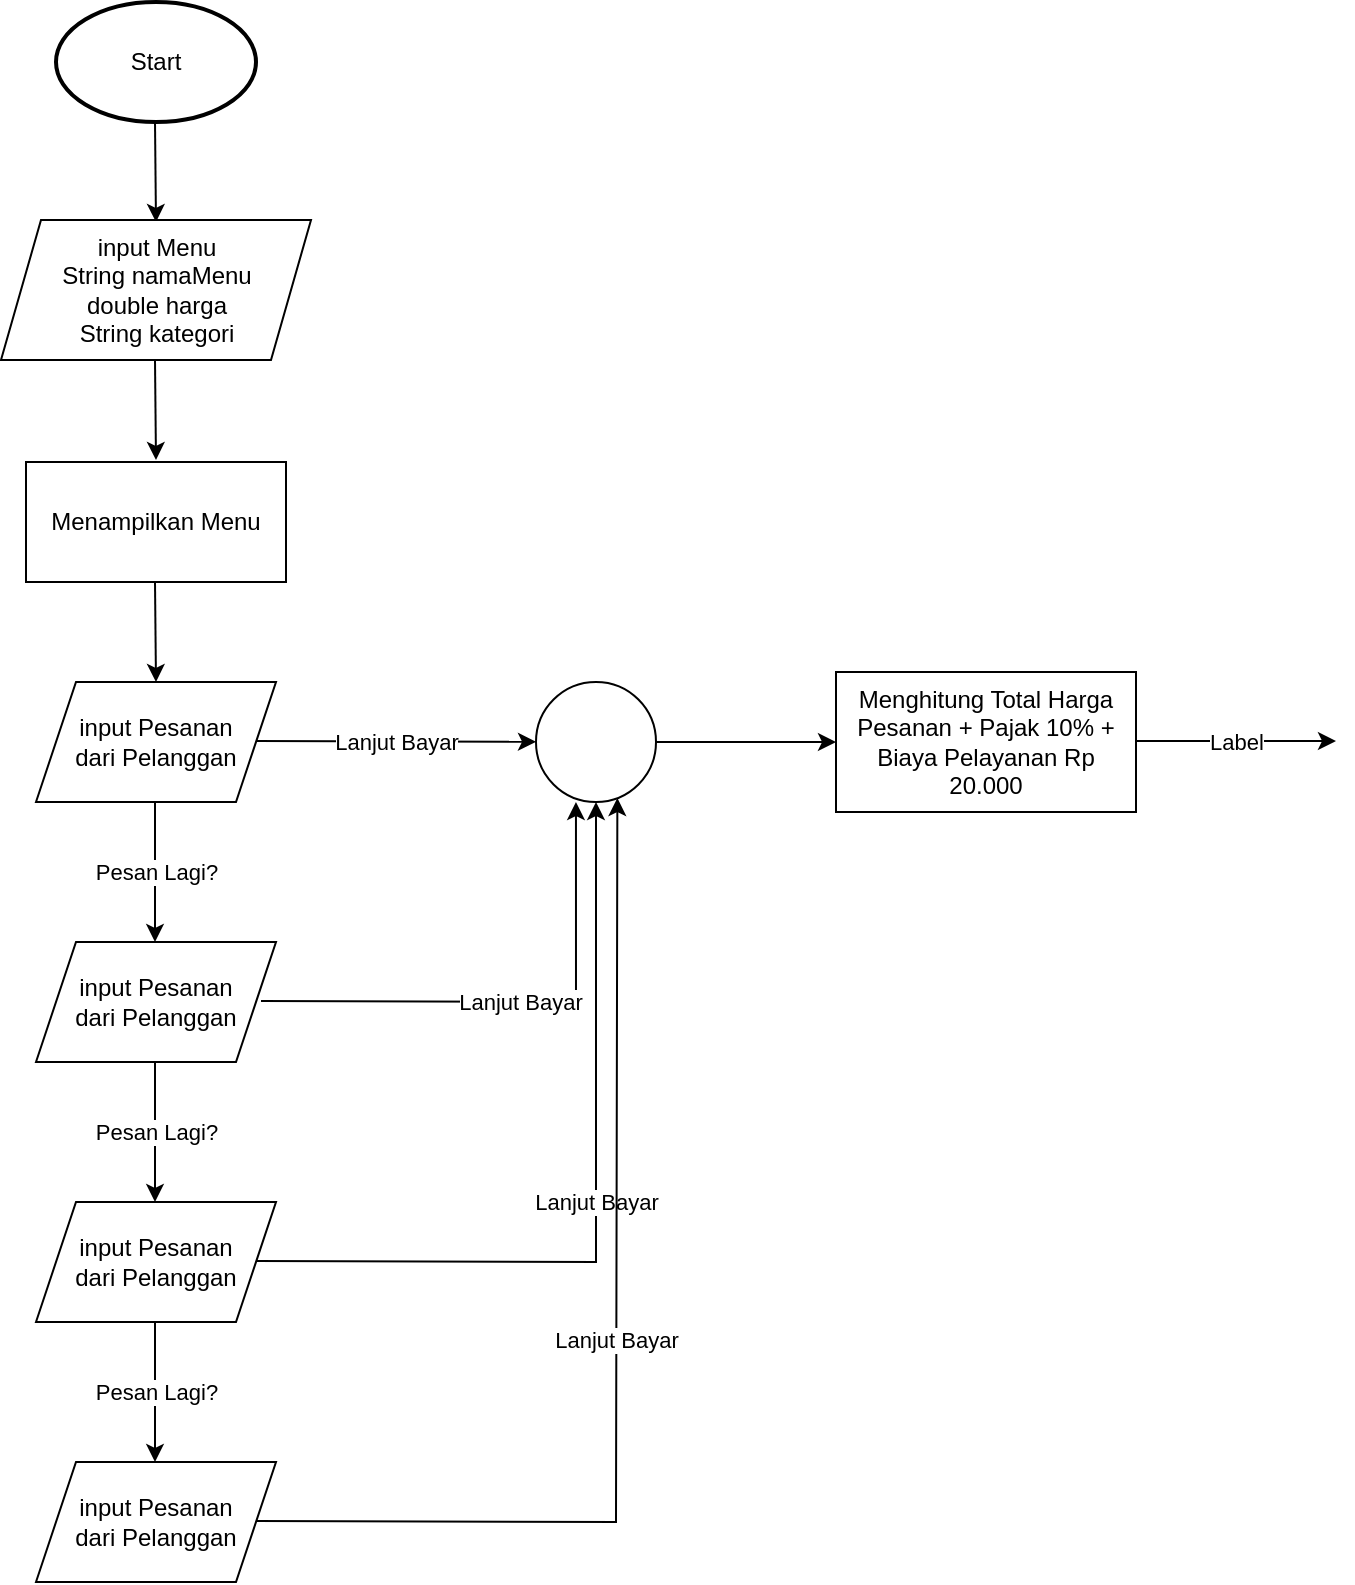 <mxfile version="26.0.14">
  <diagram id="C5RBs43oDa-KdzZeNtuy" name="Page-1">
    <mxGraphModel dx="794" dy="458" grid="1" gridSize="10" guides="1" tooltips="1" connect="1" arrows="1" fold="1" page="1" pageScale="1" pageWidth="827" pageHeight="1169" math="0" shadow="0">
      <root>
        <mxCell id="WIyWlLk6GJQsqaUBKTNV-0" />
        <mxCell id="WIyWlLk6GJQsqaUBKTNV-1" parent="WIyWlLk6GJQsqaUBKTNV-0" />
        <mxCell id="EXviPk7qfpvwyyhZaZgb-0" value="Start" style="strokeWidth=2;html=1;shape=mxgraph.flowchart.start_1;whiteSpace=wrap;" parent="WIyWlLk6GJQsqaUBKTNV-1" vertex="1">
          <mxGeometry x="170" y="60" width="100" height="60" as="geometry" />
        </mxCell>
        <mxCell id="EXviPk7qfpvwyyhZaZgb-1" value="" style="endArrow=classic;html=1;rounded=0;" parent="WIyWlLk6GJQsqaUBKTNV-1" edge="1">
          <mxGeometry width="50" height="50" relative="1" as="geometry">
            <mxPoint x="219.5" y="120" as="sourcePoint" />
            <mxPoint x="220" y="170" as="targetPoint" />
          </mxGeometry>
        </mxCell>
        <mxCell id="EXviPk7qfpvwyyhZaZgb-2" value="input Menu&lt;div&gt;String namaMenu&lt;/div&gt;&lt;div&gt;double harga&lt;/div&gt;&lt;div&gt;String kategori&lt;/div&gt;" style="shape=parallelogram;perimeter=parallelogramPerimeter;whiteSpace=wrap;html=1;fixedSize=1;" parent="WIyWlLk6GJQsqaUBKTNV-1" vertex="1">
          <mxGeometry x="142.5" y="169" width="155" height="70" as="geometry" />
        </mxCell>
        <mxCell id="EXviPk7qfpvwyyhZaZgb-3" value="" style="endArrow=classic;html=1;rounded=0;" parent="WIyWlLk6GJQsqaUBKTNV-1" edge="1">
          <mxGeometry width="50" height="50" relative="1" as="geometry">
            <mxPoint x="219.5" y="239" as="sourcePoint" />
            <mxPoint x="220" y="289" as="targetPoint" />
          </mxGeometry>
        </mxCell>
        <mxCell id="_g98knCzUsyNgXALT3Sb-0" value="Menampilkan Menu" style="rounded=0;whiteSpace=wrap;html=1;" vertex="1" parent="WIyWlLk6GJQsqaUBKTNV-1">
          <mxGeometry x="155" y="290" width="130" height="60" as="geometry" />
        </mxCell>
        <mxCell id="_g98knCzUsyNgXALT3Sb-1" value="input Pesanan&lt;div&gt;dari Pelanggan&lt;/div&gt;" style="shape=parallelogram;perimeter=parallelogramPerimeter;whiteSpace=wrap;html=1;fixedSize=1;" vertex="1" parent="WIyWlLk6GJQsqaUBKTNV-1">
          <mxGeometry x="160" y="400" width="120" height="60" as="geometry" />
        </mxCell>
        <mxCell id="_g98knCzUsyNgXALT3Sb-2" value="" style="endArrow=classic;html=1;rounded=0;" edge="1" parent="WIyWlLk6GJQsqaUBKTNV-1">
          <mxGeometry width="50" height="50" relative="1" as="geometry">
            <mxPoint x="219.5" y="350" as="sourcePoint" />
            <mxPoint x="220" y="400" as="targetPoint" />
          </mxGeometry>
        </mxCell>
        <mxCell id="_g98knCzUsyNgXALT3Sb-7" value="" style="endArrow=classic;html=1;rounded=0;" edge="1" parent="WIyWlLk6GJQsqaUBKTNV-1">
          <mxGeometry relative="1" as="geometry">
            <mxPoint x="219.5" y="590" as="sourcePoint" />
            <mxPoint x="219.5" y="660" as="targetPoint" />
          </mxGeometry>
        </mxCell>
        <mxCell id="_g98knCzUsyNgXALT3Sb-8" value="Pesan Lagi?" style="edgeLabel;resizable=0;html=1;;align=center;verticalAlign=middle;" connectable="0" vertex="1" parent="_g98knCzUsyNgXALT3Sb-7">
          <mxGeometry relative="1" as="geometry" />
        </mxCell>
        <mxCell id="_g98knCzUsyNgXALT3Sb-10" value="" style="endArrow=classic;html=1;rounded=0;" edge="1" parent="WIyWlLk6GJQsqaUBKTNV-1">
          <mxGeometry relative="1" as="geometry">
            <mxPoint x="219.5" y="720" as="sourcePoint" />
            <mxPoint x="219.5" y="790" as="targetPoint" />
          </mxGeometry>
        </mxCell>
        <mxCell id="_g98knCzUsyNgXALT3Sb-11" value="Pesan Lagi?" style="edgeLabel;resizable=0;html=1;;align=center;verticalAlign=middle;" connectable="0" vertex="1" parent="_g98knCzUsyNgXALT3Sb-10">
          <mxGeometry relative="1" as="geometry" />
        </mxCell>
        <mxCell id="_g98knCzUsyNgXALT3Sb-16" value="" style="endArrow=classic;html=1;rounded=0;" edge="1" parent="WIyWlLk6GJQsqaUBKTNV-1">
          <mxGeometry relative="1" as="geometry">
            <mxPoint x="219.5" y="460" as="sourcePoint" />
            <mxPoint x="219.5" y="530" as="targetPoint" />
          </mxGeometry>
        </mxCell>
        <mxCell id="_g98knCzUsyNgXALT3Sb-17" value="Pesan Lagi?" style="edgeLabel;resizable=0;html=1;;align=center;verticalAlign=middle;" connectable="0" vertex="1" parent="_g98knCzUsyNgXALT3Sb-16">
          <mxGeometry relative="1" as="geometry" />
        </mxCell>
        <mxCell id="_g98knCzUsyNgXALT3Sb-18" value="input Pesanan&lt;div&gt;dari Pelanggan&lt;/div&gt;" style="shape=parallelogram;perimeter=parallelogramPerimeter;whiteSpace=wrap;html=1;fixedSize=1;" vertex="1" parent="WIyWlLk6GJQsqaUBKTNV-1">
          <mxGeometry x="160" y="530" width="120" height="60" as="geometry" />
        </mxCell>
        <mxCell id="_g98knCzUsyNgXALT3Sb-19" value="" style="endArrow=classic;html=1;rounded=0;" edge="1" parent="WIyWlLk6GJQsqaUBKTNV-1" target="_g98knCzUsyNgXALT3Sb-32">
          <mxGeometry relative="1" as="geometry">
            <mxPoint x="270" y="429.5" as="sourcePoint" />
            <mxPoint x="400" y="430" as="targetPoint" />
          </mxGeometry>
        </mxCell>
        <mxCell id="_g98knCzUsyNgXALT3Sb-20" value="Lanjut Bayar" style="edgeLabel;resizable=0;html=1;;align=center;verticalAlign=middle;" connectable="0" vertex="1" parent="_g98knCzUsyNgXALT3Sb-19">
          <mxGeometry relative="1" as="geometry" />
        </mxCell>
        <mxCell id="_g98knCzUsyNgXALT3Sb-22" value="" style="endArrow=classic;html=1;rounded=0;entryX=0.333;entryY=1;entryDx=0;entryDy=0;entryPerimeter=0;" edge="1" parent="WIyWlLk6GJQsqaUBKTNV-1" target="_g98knCzUsyNgXALT3Sb-32">
          <mxGeometry relative="1" as="geometry">
            <mxPoint x="272.5" y="559.5" as="sourcePoint" />
            <mxPoint x="420" y="560" as="targetPoint" />
            <Array as="points">
              <mxPoint x="430" y="560" />
            </Array>
          </mxGeometry>
        </mxCell>
        <mxCell id="_g98knCzUsyNgXALT3Sb-23" value="Lanjut Bayar" style="edgeLabel;resizable=0;html=1;;align=center;verticalAlign=middle;" connectable="0" vertex="1" parent="_g98knCzUsyNgXALT3Sb-22">
          <mxGeometry relative="1" as="geometry" />
        </mxCell>
        <mxCell id="_g98knCzUsyNgXALT3Sb-24" value="input Pesanan&lt;div&gt;dari Pelanggan&lt;/div&gt;" style="shape=parallelogram;perimeter=parallelogramPerimeter;whiteSpace=wrap;html=1;fixedSize=1;" vertex="1" parent="WIyWlLk6GJQsqaUBKTNV-1">
          <mxGeometry x="160" y="660" width="120" height="60" as="geometry" />
        </mxCell>
        <mxCell id="_g98knCzUsyNgXALT3Sb-26" value="" style="endArrow=classic;html=1;rounded=0;entryX=0.5;entryY=1;entryDx=0;entryDy=0;" edge="1" parent="WIyWlLk6GJQsqaUBKTNV-1" target="_g98knCzUsyNgXALT3Sb-32">
          <mxGeometry relative="1" as="geometry">
            <mxPoint x="270" y="689.5" as="sourcePoint" />
            <mxPoint x="400" y="690" as="targetPoint" />
            <Array as="points">
              <mxPoint x="440" y="690" />
            </Array>
          </mxGeometry>
        </mxCell>
        <mxCell id="_g98knCzUsyNgXALT3Sb-27" value="Lanjut Bayar" style="edgeLabel;resizable=0;html=1;;align=center;verticalAlign=middle;" connectable="0" vertex="1" parent="_g98knCzUsyNgXALT3Sb-26">
          <mxGeometry relative="1" as="geometry" />
        </mxCell>
        <mxCell id="_g98knCzUsyNgXALT3Sb-28" value="input Pesanan&lt;div&gt;dari Pelanggan&lt;/div&gt;" style="shape=parallelogram;perimeter=parallelogramPerimeter;whiteSpace=wrap;html=1;fixedSize=1;" vertex="1" parent="WIyWlLk6GJQsqaUBKTNV-1">
          <mxGeometry x="160" y="790" width="120" height="60" as="geometry" />
        </mxCell>
        <mxCell id="_g98knCzUsyNgXALT3Sb-30" value="" style="endArrow=classic;html=1;rounded=0;entryX=0.678;entryY=0.967;entryDx=0;entryDy=0;entryPerimeter=0;" edge="1" parent="WIyWlLk6GJQsqaUBKTNV-1" target="_g98knCzUsyNgXALT3Sb-32">
          <mxGeometry relative="1" as="geometry">
            <mxPoint x="270" y="819.5" as="sourcePoint" />
            <mxPoint x="400" y="820" as="targetPoint" />
            <Array as="points">
              <mxPoint x="450" y="820" />
            </Array>
          </mxGeometry>
        </mxCell>
        <mxCell id="_g98knCzUsyNgXALT3Sb-31" value="Lanjut Bayar" style="edgeLabel;resizable=0;html=1;;align=center;verticalAlign=middle;" connectable="0" vertex="1" parent="_g98knCzUsyNgXALT3Sb-30">
          <mxGeometry relative="1" as="geometry" />
        </mxCell>
        <mxCell id="_g98knCzUsyNgXALT3Sb-32" value="" style="ellipse;whiteSpace=wrap;html=1;aspect=fixed;" vertex="1" parent="WIyWlLk6GJQsqaUBKTNV-1">
          <mxGeometry x="410" y="400" width="60" height="60" as="geometry" />
        </mxCell>
        <mxCell id="_g98knCzUsyNgXALT3Sb-33" value="" style="endArrow=classic;html=1;rounded=0;entryX=0;entryY=0.5;entryDx=0;entryDy=0;" edge="1" parent="WIyWlLk6GJQsqaUBKTNV-1" target="_g98knCzUsyNgXALT3Sb-34">
          <mxGeometry width="50" height="50" relative="1" as="geometry">
            <mxPoint x="470" y="430" as="sourcePoint" />
            <mxPoint x="580" y="430" as="targetPoint" />
          </mxGeometry>
        </mxCell>
        <mxCell id="_g98knCzUsyNgXALT3Sb-34" value="Menghitung Total Harga Pesanan + Pajak 10% + Biaya Pelayanan Rp 20.000" style="rounded=0;whiteSpace=wrap;html=1;" vertex="1" parent="WIyWlLk6GJQsqaUBKTNV-1">
          <mxGeometry x="560" y="395" width="150" height="70" as="geometry" />
        </mxCell>
        <mxCell id="_g98knCzUsyNgXALT3Sb-35" value="" style="endArrow=classic;html=1;rounded=0;" edge="1" parent="WIyWlLk6GJQsqaUBKTNV-1">
          <mxGeometry relative="1" as="geometry">
            <mxPoint x="710" y="429.5" as="sourcePoint" />
            <mxPoint x="810" y="429.5" as="targetPoint" />
          </mxGeometry>
        </mxCell>
        <mxCell id="_g98knCzUsyNgXALT3Sb-36" value="Label" style="edgeLabel;resizable=0;html=1;;align=center;verticalAlign=middle;" connectable="0" vertex="1" parent="_g98knCzUsyNgXALT3Sb-35">
          <mxGeometry relative="1" as="geometry" />
        </mxCell>
      </root>
    </mxGraphModel>
  </diagram>
</mxfile>
